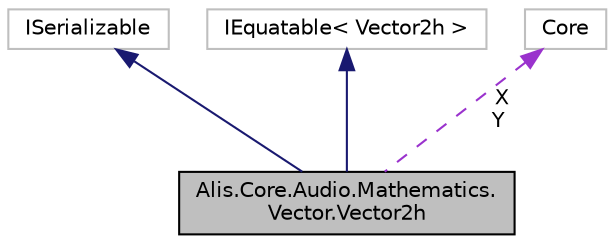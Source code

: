 digraph "Alis.Core.Audio.Mathematics.Vector.Vector2h"
{
 // LATEX_PDF_SIZE
  edge [fontname="Helvetica",fontsize="10",labelfontname="Helvetica",labelfontsize="10"];
  node [fontname="Helvetica",fontsize="10",shape=record];
  Node1 [label="Alis.Core.Audio.Mathematics.\lVector.Vector2h",height=0.2,width=0.4,color="black", fillcolor="grey75", style="filled", fontcolor="black",tooltip="2-component Vector of the Half type. Occupies 4 Byte total."];
  Node2 -> Node1 [dir="back",color="midnightblue",fontsize="10",style="solid",fontname="Helvetica"];
  Node2 [label="ISerializable",height=0.2,width=0.4,color="grey75", fillcolor="white", style="filled",tooltip=" "];
  Node3 -> Node1 [dir="back",color="midnightblue",fontsize="10",style="solid",fontname="Helvetica"];
  Node3 [label="IEquatable\< Vector2h \>",height=0.2,width=0.4,color="grey75", fillcolor="white", style="filled",tooltip=" "];
  Node4 -> Node1 [dir="back",color="darkorchid3",fontsize="10",style="dashed",label=" X\nY" ,fontname="Helvetica"];
  Node4 [label="Core",height=0.2,width=0.4,color="grey75", fillcolor="white", style="filled",tooltip=" "];
}
